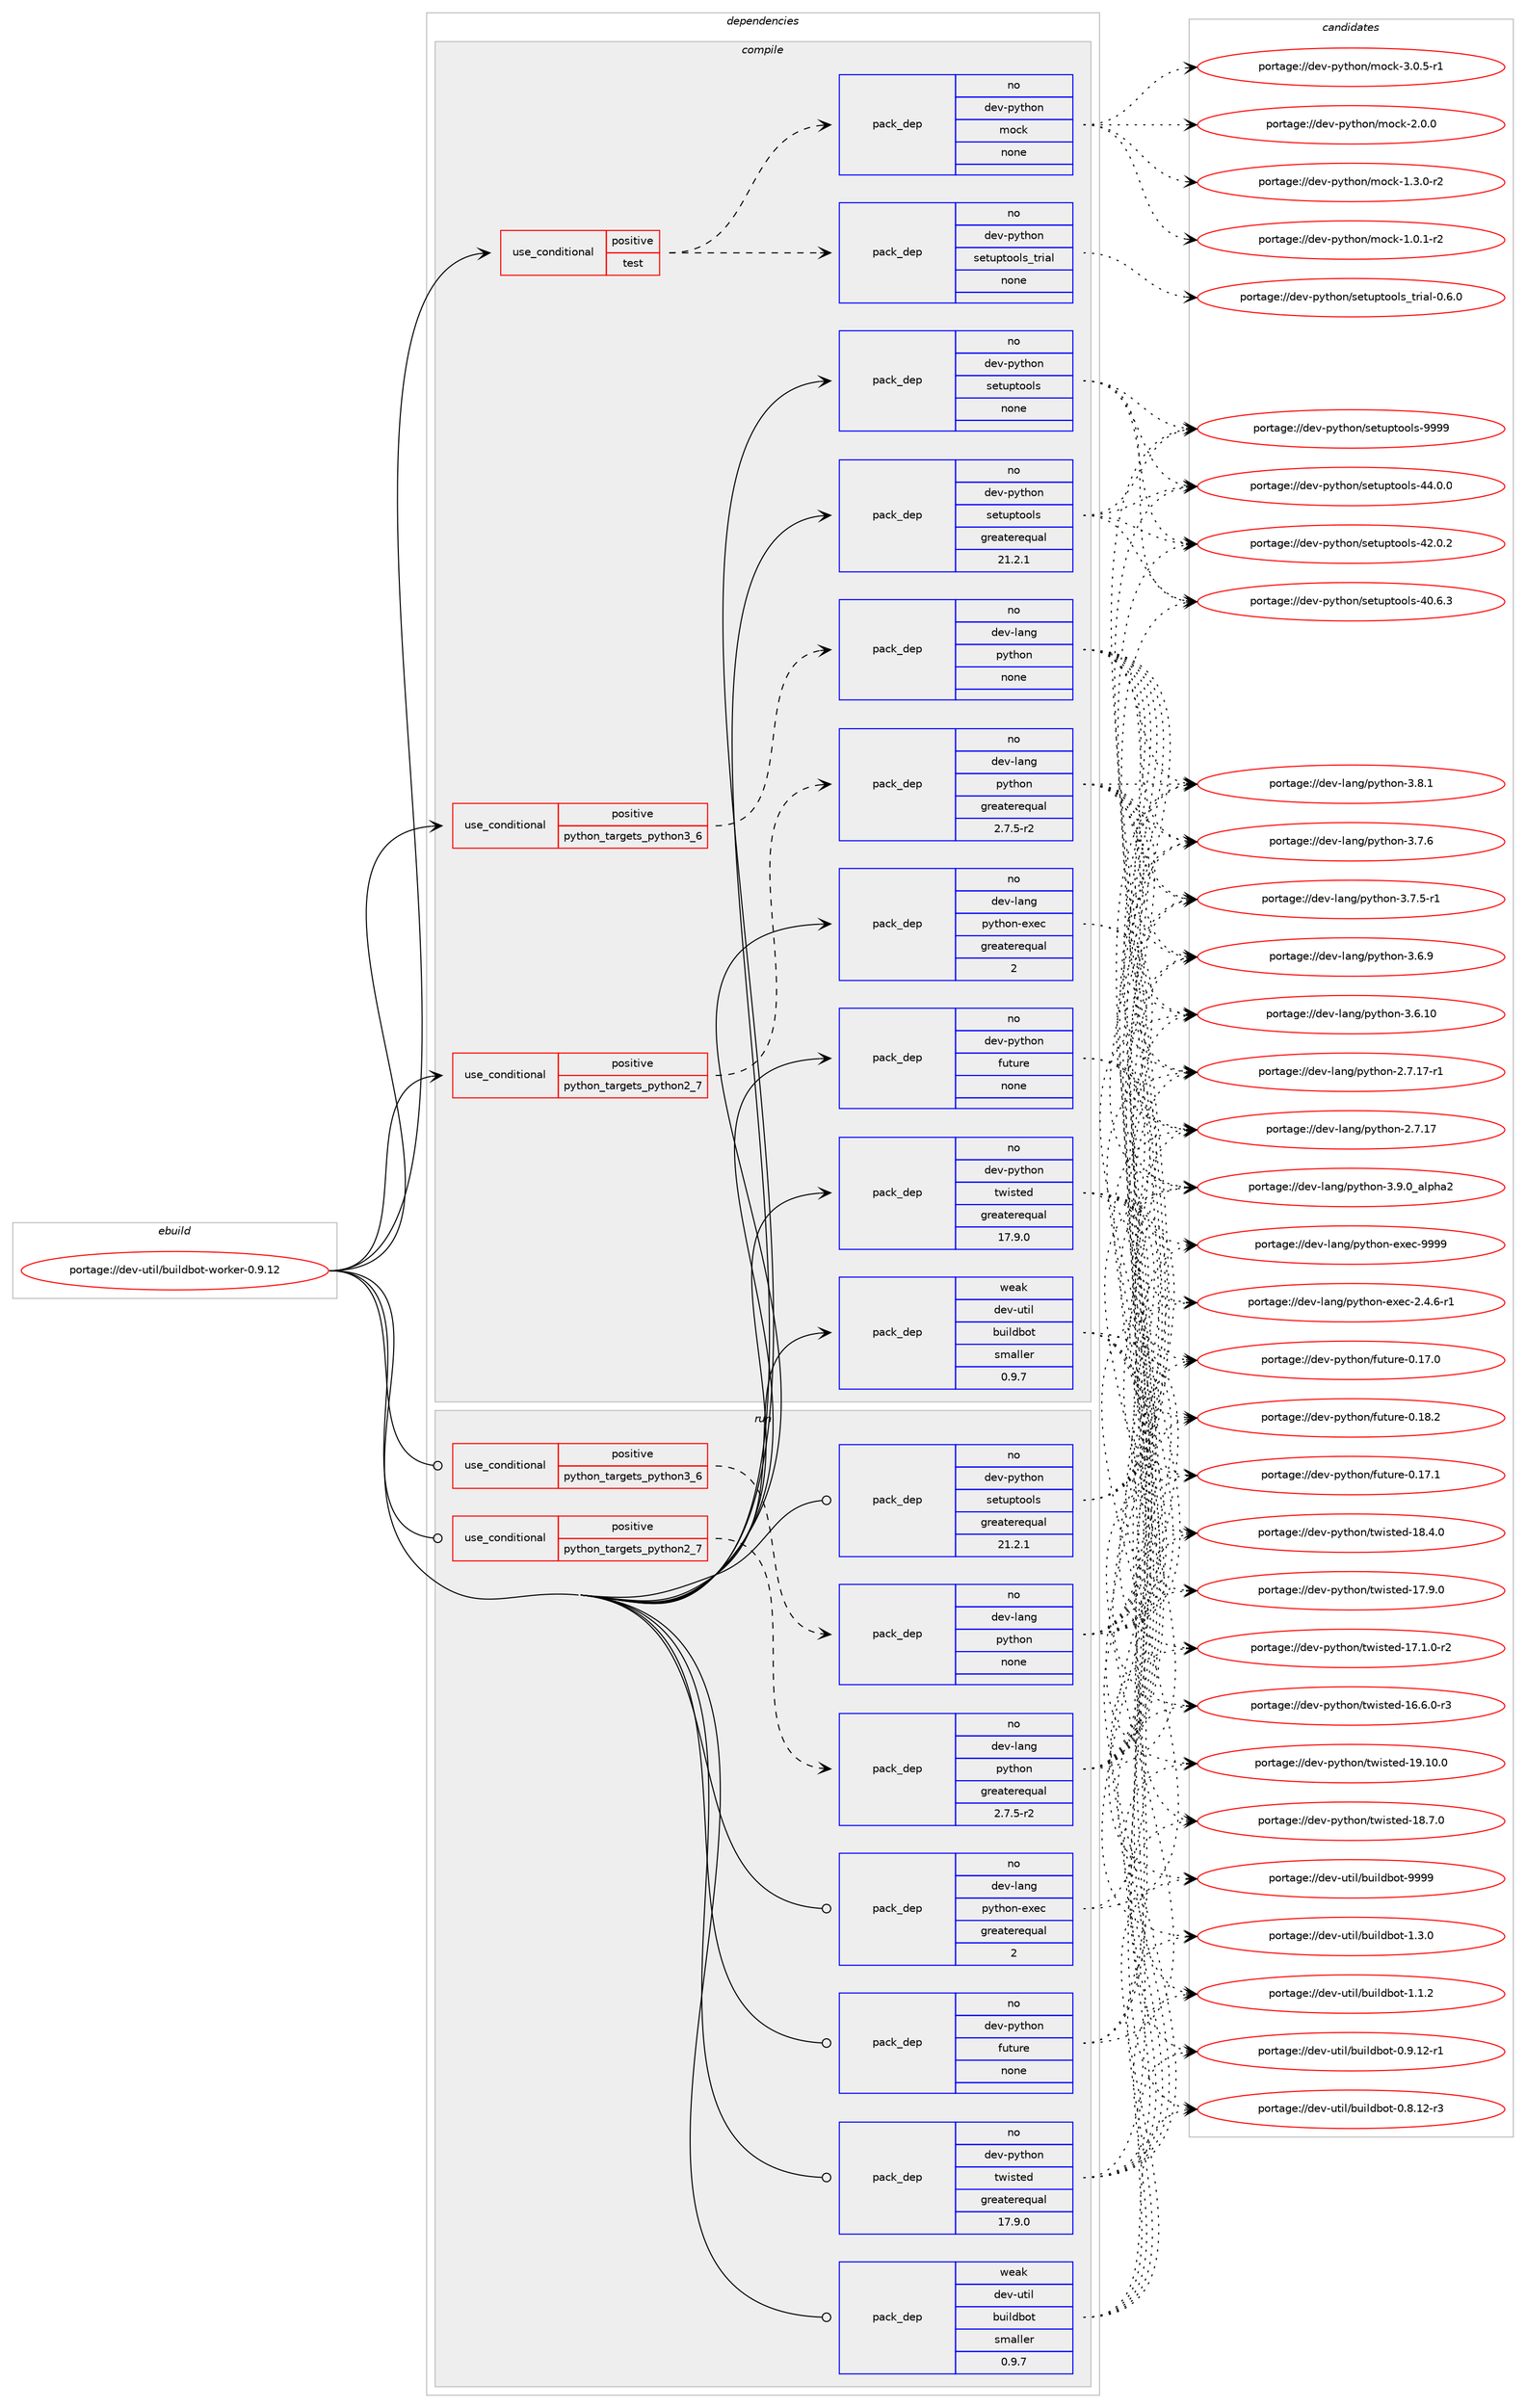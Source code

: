 digraph prolog {

# *************
# Graph options
# *************

newrank=true;
concentrate=true;
compound=true;
graph [rankdir=LR,fontname=Helvetica,fontsize=10,ranksep=1.5];#, ranksep=2.5, nodesep=0.2];
edge  [arrowhead=vee];
node  [fontname=Helvetica,fontsize=10];

# **********
# The ebuild
# **********

subgraph cluster_leftcol {
color=gray;
label=<<i>ebuild</i>>;
id [label="portage://dev-util/buildbot-worker-0.9.12", color=red, width=4, href="../dev-util/buildbot-worker-0.9.12.svg"];
}

# ****************
# The dependencies
# ****************

subgraph cluster_midcol {
color=gray;
label=<<i>dependencies</i>>;
subgraph cluster_compile {
fillcolor="#eeeeee";
style=filled;
label=<<i>compile</i>>;
subgraph cond63505 {
dependency305699 [label=<<TABLE BORDER="0" CELLBORDER="1" CELLSPACING="0" CELLPADDING="4"><TR><TD ROWSPAN="3" CELLPADDING="10">use_conditional</TD></TR><TR><TD>positive</TD></TR><TR><TD>python_targets_python2_7</TD></TR></TABLE>>, shape=none, color=red];
subgraph pack237520 {
dependency305700 [label=<<TABLE BORDER="0" CELLBORDER="1" CELLSPACING="0" CELLPADDING="4" WIDTH="220"><TR><TD ROWSPAN="6" CELLPADDING="30">pack_dep</TD></TR><TR><TD WIDTH="110">no</TD></TR><TR><TD>dev-lang</TD></TR><TR><TD>python</TD></TR><TR><TD>greaterequal</TD></TR><TR><TD>2.7.5-r2</TD></TR></TABLE>>, shape=none, color=blue];
}
dependency305699:e -> dependency305700:w [weight=20,style="dashed",arrowhead="vee"];
}
id:e -> dependency305699:w [weight=20,style="solid",arrowhead="vee"];
subgraph cond63506 {
dependency305701 [label=<<TABLE BORDER="0" CELLBORDER="1" CELLSPACING="0" CELLPADDING="4"><TR><TD ROWSPAN="3" CELLPADDING="10">use_conditional</TD></TR><TR><TD>positive</TD></TR><TR><TD>python_targets_python3_6</TD></TR></TABLE>>, shape=none, color=red];
subgraph pack237521 {
dependency305702 [label=<<TABLE BORDER="0" CELLBORDER="1" CELLSPACING="0" CELLPADDING="4" WIDTH="220"><TR><TD ROWSPAN="6" CELLPADDING="30">pack_dep</TD></TR><TR><TD WIDTH="110">no</TD></TR><TR><TD>dev-lang</TD></TR><TR><TD>python</TD></TR><TR><TD>none</TD></TR><TR><TD></TD></TR></TABLE>>, shape=none, color=blue];
}
dependency305701:e -> dependency305702:w [weight=20,style="dashed",arrowhead="vee"];
}
id:e -> dependency305701:w [weight=20,style="solid",arrowhead="vee"];
subgraph cond63507 {
dependency305703 [label=<<TABLE BORDER="0" CELLBORDER="1" CELLSPACING="0" CELLPADDING="4"><TR><TD ROWSPAN="3" CELLPADDING="10">use_conditional</TD></TR><TR><TD>positive</TD></TR><TR><TD>test</TD></TR></TABLE>>, shape=none, color=red];
subgraph pack237522 {
dependency305704 [label=<<TABLE BORDER="0" CELLBORDER="1" CELLSPACING="0" CELLPADDING="4" WIDTH="220"><TR><TD ROWSPAN="6" CELLPADDING="30">pack_dep</TD></TR><TR><TD WIDTH="110">no</TD></TR><TR><TD>dev-python</TD></TR><TR><TD>mock</TD></TR><TR><TD>none</TD></TR><TR><TD></TD></TR></TABLE>>, shape=none, color=blue];
}
dependency305703:e -> dependency305704:w [weight=20,style="dashed",arrowhead="vee"];
subgraph pack237523 {
dependency305705 [label=<<TABLE BORDER="0" CELLBORDER="1" CELLSPACING="0" CELLPADDING="4" WIDTH="220"><TR><TD ROWSPAN="6" CELLPADDING="30">pack_dep</TD></TR><TR><TD WIDTH="110">no</TD></TR><TR><TD>dev-python</TD></TR><TR><TD>setuptools_trial</TD></TR><TR><TD>none</TD></TR><TR><TD></TD></TR></TABLE>>, shape=none, color=blue];
}
dependency305703:e -> dependency305705:w [weight=20,style="dashed",arrowhead="vee"];
}
id:e -> dependency305703:w [weight=20,style="solid",arrowhead="vee"];
subgraph pack237524 {
dependency305706 [label=<<TABLE BORDER="0" CELLBORDER="1" CELLSPACING="0" CELLPADDING="4" WIDTH="220"><TR><TD ROWSPAN="6" CELLPADDING="30">pack_dep</TD></TR><TR><TD WIDTH="110">no</TD></TR><TR><TD>dev-lang</TD></TR><TR><TD>python-exec</TD></TR><TR><TD>greaterequal</TD></TR><TR><TD>2</TD></TR></TABLE>>, shape=none, color=blue];
}
id:e -> dependency305706:w [weight=20,style="solid",arrowhead="vee"];
subgraph pack237525 {
dependency305707 [label=<<TABLE BORDER="0" CELLBORDER="1" CELLSPACING="0" CELLPADDING="4" WIDTH="220"><TR><TD ROWSPAN="6" CELLPADDING="30">pack_dep</TD></TR><TR><TD WIDTH="110">no</TD></TR><TR><TD>dev-python</TD></TR><TR><TD>future</TD></TR><TR><TD>none</TD></TR><TR><TD></TD></TR></TABLE>>, shape=none, color=blue];
}
id:e -> dependency305707:w [weight=20,style="solid",arrowhead="vee"];
subgraph pack237526 {
dependency305708 [label=<<TABLE BORDER="0" CELLBORDER="1" CELLSPACING="0" CELLPADDING="4" WIDTH="220"><TR><TD ROWSPAN="6" CELLPADDING="30">pack_dep</TD></TR><TR><TD WIDTH="110">no</TD></TR><TR><TD>dev-python</TD></TR><TR><TD>setuptools</TD></TR><TR><TD>greaterequal</TD></TR><TR><TD>21.2.1</TD></TR></TABLE>>, shape=none, color=blue];
}
id:e -> dependency305708:w [weight=20,style="solid",arrowhead="vee"];
subgraph pack237527 {
dependency305709 [label=<<TABLE BORDER="0" CELLBORDER="1" CELLSPACING="0" CELLPADDING="4" WIDTH="220"><TR><TD ROWSPAN="6" CELLPADDING="30">pack_dep</TD></TR><TR><TD WIDTH="110">no</TD></TR><TR><TD>dev-python</TD></TR><TR><TD>setuptools</TD></TR><TR><TD>none</TD></TR><TR><TD></TD></TR></TABLE>>, shape=none, color=blue];
}
id:e -> dependency305709:w [weight=20,style="solid",arrowhead="vee"];
subgraph pack237528 {
dependency305710 [label=<<TABLE BORDER="0" CELLBORDER="1" CELLSPACING="0" CELLPADDING="4" WIDTH="220"><TR><TD ROWSPAN="6" CELLPADDING="30">pack_dep</TD></TR><TR><TD WIDTH="110">no</TD></TR><TR><TD>dev-python</TD></TR><TR><TD>twisted</TD></TR><TR><TD>greaterequal</TD></TR><TR><TD>17.9.0</TD></TR></TABLE>>, shape=none, color=blue];
}
id:e -> dependency305710:w [weight=20,style="solid",arrowhead="vee"];
subgraph pack237529 {
dependency305711 [label=<<TABLE BORDER="0" CELLBORDER="1" CELLSPACING="0" CELLPADDING="4" WIDTH="220"><TR><TD ROWSPAN="6" CELLPADDING="30">pack_dep</TD></TR><TR><TD WIDTH="110">weak</TD></TR><TR><TD>dev-util</TD></TR><TR><TD>buildbot</TD></TR><TR><TD>smaller</TD></TR><TR><TD>0.9.7</TD></TR></TABLE>>, shape=none, color=blue];
}
id:e -> dependency305711:w [weight=20,style="solid",arrowhead="vee"];
}
subgraph cluster_compileandrun {
fillcolor="#eeeeee";
style=filled;
label=<<i>compile and run</i>>;
}
subgraph cluster_run {
fillcolor="#eeeeee";
style=filled;
label=<<i>run</i>>;
subgraph cond63508 {
dependency305712 [label=<<TABLE BORDER="0" CELLBORDER="1" CELLSPACING="0" CELLPADDING="4"><TR><TD ROWSPAN="3" CELLPADDING="10">use_conditional</TD></TR><TR><TD>positive</TD></TR><TR><TD>python_targets_python2_7</TD></TR></TABLE>>, shape=none, color=red];
subgraph pack237530 {
dependency305713 [label=<<TABLE BORDER="0" CELLBORDER="1" CELLSPACING="0" CELLPADDING="4" WIDTH="220"><TR><TD ROWSPAN="6" CELLPADDING="30">pack_dep</TD></TR><TR><TD WIDTH="110">no</TD></TR><TR><TD>dev-lang</TD></TR><TR><TD>python</TD></TR><TR><TD>greaterequal</TD></TR><TR><TD>2.7.5-r2</TD></TR></TABLE>>, shape=none, color=blue];
}
dependency305712:e -> dependency305713:w [weight=20,style="dashed",arrowhead="vee"];
}
id:e -> dependency305712:w [weight=20,style="solid",arrowhead="odot"];
subgraph cond63509 {
dependency305714 [label=<<TABLE BORDER="0" CELLBORDER="1" CELLSPACING="0" CELLPADDING="4"><TR><TD ROWSPAN="3" CELLPADDING="10">use_conditional</TD></TR><TR><TD>positive</TD></TR><TR><TD>python_targets_python3_6</TD></TR></TABLE>>, shape=none, color=red];
subgraph pack237531 {
dependency305715 [label=<<TABLE BORDER="0" CELLBORDER="1" CELLSPACING="0" CELLPADDING="4" WIDTH="220"><TR><TD ROWSPAN="6" CELLPADDING="30">pack_dep</TD></TR><TR><TD WIDTH="110">no</TD></TR><TR><TD>dev-lang</TD></TR><TR><TD>python</TD></TR><TR><TD>none</TD></TR><TR><TD></TD></TR></TABLE>>, shape=none, color=blue];
}
dependency305714:e -> dependency305715:w [weight=20,style="dashed",arrowhead="vee"];
}
id:e -> dependency305714:w [weight=20,style="solid",arrowhead="odot"];
subgraph pack237532 {
dependency305716 [label=<<TABLE BORDER="0" CELLBORDER="1" CELLSPACING="0" CELLPADDING="4" WIDTH="220"><TR><TD ROWSPAN="6" CELLPADDING="30">pack_dep</TD></TR><TR><TD WIDTH="110">no</TD></TR><TR><TD>dev-lang</TD></TR><TR><TD>python-exec</TD></TR><TR><TD>greaterequal</TD></TR><TR><TD>2</TD></TR></TABLE>>, shape=none, color=blue];
}
id:e -> dependency305716:w [weight=20,style="solid",arrowhead="odot"];
subgraph pack237533 {
dependency305717 [label=<<TABLE BORDER="0" CELLBORDER="1" CELLSPACING="0" CELLPADDING="4" WIDTH="220"><TR><TD ROWSPAN="6" CELLPADDING="30">pack_dep</TD></TR><TR><TD WIDTH="110">no</TD></TR><TR><TD>dev-python</TD></TR><TR><TD>future</TD></TR><TR><TD>none</TD></TR><TR><TD></TD></TR></TABLE>>, shape=none, color=blue];
}
id:e -> dependency305717:w [weight=20,style="solid",arrowhead="odot"];
subgraph pack237534 {
dependency305718 [label=<<TABLE BORDER="0" CELLBORDER="1" CELLSPACING="0" CELLPADDING="4" WIDTH="220"><TR><TD ROWSPAN="6" CELLPADDING="30">pack_dep</TD></TR><TR><TD WIDTH="110">no</TD></TR><TR><TD>dev-python</TD></TR><TR><TD>setuptools</TD></TR><TR><TD>greaterequal</TD></TR><TR><TD>21.2.1</TD></TR></TABLE>>, shape=none, color=blue];
}
id:e -> dependency305718:w [weight=20,style="solid",arrowhead="odot"];
subgraph pack237535 {
dependency305719 [label=<<TABLE BORDER="0" CELLBORDER="1" CELLSPACING="0" CELLPADDING="4" WIDTH="220"><TR><TD ROWSPAN="6" CELLPADDING="30">pack_dep</TD></TR><TR><TD WIDTH="110">no</TD></TR><TR><TD>dev-python</TD></TR><TR><TD>twisted</TD></TR><TR><TD>greaterequal</TD></TR><TR><TD>17.9.0</TD></TR></TABLE>>, shape=none, color=blue];
}
id:e -> dependency305719:w [weight=20,style="solid",arrowhead="odot"];
subgraph pack237536 {
dependency305720 [label=<<TABLE BORDER="0" CELLBORDER="1" CELLSPACING="0" CELLPADDING="4" WIDTH="220"><TR><TD ROWSPAN="6" CELLPADDING="30">pack_dep</TD></TR><TR><TD WIDTH="110">weak</TD></TR><TR><TD>dev-util</TD></TR><TR><TD>buildbot</TD></TR><TR><TD>smaller</TD></TR><TR><TD>0.9.7</TD></TR></TABLE>>, shape=none, color=blue];
}
id:e -> dependency305720:w [weight=20,style="solid",arrowhead="odot"];
}
}

# **************
# The candidates
# **************

subgraph cluster_choices {
rank=same;
color=gray;
label=<<i>candidates</i>>;

subgraph choice237520 {
color=black;
nodesep=1;
choice10010111845108971101034711212111610411111045514657464895971081121049750 [label="portage://dev-lang/python-3.9.0_alpha2", color=red, width=4,href="../dev-lang/python-3.9.0_alpha2.svg"];
choice100101118451089711010347112121116104111110455146564649 [label="portage://dev-lang/python-3.8.1", color=red, width=4,href="../dev-lang/python-3.8.1.svg"];
choice100101118451089711010347112121116104111110455146554654 [label="portage://dev-lang/python-3.7.6", color=red, width=4,href="../dev-lang/python-3.7.6.svg"];
choice1001011184510897110103471121211161041111104551465546534511449 [label="portage://dev-lang/python-3.7.5-r1", color=red, width=4,href="../dev-lang/python-3.7.5-r1.svg"];
choice100101118451089711010347112121116104111110455146544657 [label="portage://dev-lang/python-3.6.9", color=red, width=4,href="../dev-lang/python-3.6.9.svg"];
choice10010111845108971101034711212111610411111045514654464948 [label="portage://dev-lang/python-3.6.10", color=red, width=4,href="../dev-lang/python-3.6.10.svg"];
choice100101118451089711010347112121116104111110455046554649554511449 [label="portage://dev-lang/python-2.7.17-r1", color=red, width=4,href="../dev-lang/python-2.7.17-r1.svg"];
choice10010111845108971101034711212111610411111045504655464955 [label="portage://dev-lang/python-2.7.17", color=red, width=4,href="../dev-lang/python-2.7.17.svg"];
dependency305700:e -> choice10010111845108971101034711212111610411111045514657464895971081121049750:w [style=dotted,weight="100"];
dependency305700:e -> choice100101118451089711010347112121116104111110455146564649:w [style=dotted,weight="100"];
dependency305700:e -> choice100101118451089711010347112121116104111110455146554654:w [style=dotted,weight="100"];
dependency305700:e -> choice1001011184510897110103471121211161041111104551465546534511449:w [style=dotted,weight="100"];
dependency305700:e -> choice100101118451089711010347112121116104111110455146544657:w [style=dotted,weight="100"];
dependency305700:e -> choice10010111845108971101034711212111610411111045514654464948:w [style=dotted,weight="100"];
dependency305700:e -> choice100101118451089711010347112121116104111110455046554649554511449:w [style=dotted,weight="100"];
dependency305700:e -> choice10010111845108971101034711212111610411111045504655464955:w [style=dotted,weight="100"];
}
subgraph choice237521 {
color=black;
nodesep=1;
choice10010111845108971101034711212111610411111045514657464895971081121049750 [label="portage://dev-lang/python-3.9.0_alpha2", color=red, width=4,href="../dev-lang/python-3.9.0_alpha2.svg"];
choice100101118451089711010347112121116104111110455146564649 [label="portage://dev-lang/python-3.8.1", color=red, width=4,href="../dev-lang/python-3.8.1.svg"];
choice100101118451089711010347112121116104111110455146554654 [label="portage://dev-lang/python-3.7.6", color=red, width=4,href="../dev-lang/python-3.7.6.svg"];
choice1001011184510897110103471121211161041111104551465546534511449 [label="portage://dev-lang/python-3.7.5-r1", color=red, width=4,href="../dev-lang/python-3.7.5-r1.svg"];
choice100101118451089711010347112121116104111110455146544657 [label="portage://dev-lang/python-3.6.9", color=red, width=4,href="../dev-lang/python-3.6.9.svg"];
choice10010111845108971101034711212111610411111045514654464948 [label="portage://dev-lang/python-3.6.10", color=red, width=4,href="../dev-lang/python-3.6.10.svg"];
choice100101118451089711010347112121116104111110455046554649554511449 [label="portage://dev-lang/python-2.7.17-r1", color=red, width=4,href="../dev-lang/python-2.7.17-r1.svg"];
choice10010111845108971101034711212111610411111045504655464955 [label="portage://dev-lang/python-2.7.17", color=red, width=4,href="../dev-lang/python-2.7.17.svg"];
dependency305702:e -> choice10010111845108971101034711212111610411111045514657464895971081121049750:w [style=dotted,weight="100"];
dependency305702:e -> choice100101118451089711010347112121116104111110455146564649:w [style=dotted,weight="100"];
dependency305702:e -> choice100101118451089711010347112121116104111110455146554654:w [style=dotted,weight="100"];
dependency305702:e -> choice1001011184510897110103471121211161041111104551465546534511449:w [style=dotted,weight="100"];
dependency305702:e -> choice100101118451089711010347112121116104111110455146544657:w [style=dotted,weight="100"];
dependency305702:e -> choice10010111845108971101034711212111610411111045514654464948:w [style=dotted,weight="100"];
dependency305702:e -> choice100101118451089711010347112121116104111110455046554649554511449:w [style=dotted,weight="100"];
dependency305702:e -> choice10010111845108971101034711212111610411111045504655464955:w [style=dotted,weight="100"];
}
subgraph choice237522 {
color=black;
nodesep=1;
choice1001011184511212111610411111047109111991074551464846534511449 [label="portage://dev-python/mock-3.0.5-r1", color=red, width=4,href="../dev-python/mock-3.0.5-r1.svg"];
choice100101118451121211161041111104710911199107455046484648 [label="portage://dev-python/mock-2.0.0", color=red, width=4,href="../dev-python/mock-2.0.0.svg"];
choice1001011184511212111610411111047109111991074549465146484511450 [label="portage://dev-python/mock-1.3.0-r2", color=red, width=4,href="../dev-python/mock-1.3.0-r2.svg"];
choice1001011184511212111610411111047109111991074549464846494511450 [label="portage://dev-python/mock-1.0.1-r2", color=red, width=4,href="../dev-python/mock-1.0.1-r2.svg"];
dependency305704:e -> choice1001011184511212111610411111047109111991074551464846534511449:w [style=dotted,weight="100"];
dependency305704:e -> choice100101118451121211161041111104710911199107455046484648:w [style=dotted,weight="100"];
dependency305704:e -> choice1001011184511212111610411111047109111991074549465146484511450:w [style=dotted,weight="100"];
dependency305704:e -> choice1001011184511212111610411111047109111991074549464846494511450:w [style=dotted,weight="100"];
}
subgraph choice237523 {
color=black;
nodesep=1;
choice10010111845112121116104111110471151011161171121161111111081159511611410597108454846544648 [label="portage://dev-python/setuptools_trial-0.6.0", color=red, width=4,href="../dev-python/setuptools_trial-0.6.0.svg"];
dependency305705:e -> choice10010111845112121116104111110471151011161171121161111111081159511611410597108454846544648:w [style=dotted,weight="100"];
}
subgraph choice237524 {
color=black;
nodesep=1;
choice10010111845108971101034711212111610411111045101120101994557575757 [label="portage://dev-lang/python-exec-9999", color=red, width=4,href="../dev-lang/python-exec-9999.svg"];
choice10010111845108971101034711212111610411111045101120101994550465246544511449 [label="portage://dev-lang/python-exec-2.4.6-r1", color=red, width=4,href="../dev-lang/python-exec-2.4.6-r1.svg"];
dependency305706:e -> choice10010111845108971101034711212111610411111045101120101994557575757:w [style=dotted,weight="100"];
dependency305706:e -> choice10010111845108971101034711212111610411111045101120101994550465246544511449:w [style=dotted,weight="100"];
}
subgraph choice237525 {
color=black;
nodesep=1;
choice100101118451121211161041111104710211711611711410145484649564650 [label="portage://dev-python/future-0.18.2", color=red, width=4,href="../dev-python/future-0.18.2.svg"];
choice100101118451121211161041111104710211711611711410145484649554649 [label="portage://dev-python/future-0.17.1", color=red, width=4,href="../dev-python/future-0.17.1.svg"];
choice100101118451121211161041111104710211711611711410145484649554648 [label="portage://dev-python/future-0.17.0", color=red, width=4,href="../dev-python/future-0.17.0.svg"];
dependency305707:e -> choice100101118451121211161041111104710211711611711410145484649564650:w [style=dotted,weight="100"];
dependency305707:e -> choice100101118451121211161041111104710211711611711410145484649554649:w [style=dotted,weight="100"];
dependency305707:e -> choice100101118451121211161041111104710211711611711410145484649554648:w [style=dotted,weight="100"];
}
subgraph choice237526 {
color=black;
nodesep=1;
choice10010111845112121116104111110471151011161171121161111111081154557575757 [label="portage://dev-python/setuptools-9999", color=red, width=4,href="../dev-python/setuptools-9999.svg"];
choice100101118451121211161041111104711510111611711211611111110811545525246484648 [label="portage://dev-python/setuptools-44.0.0", color=red, width=4,href="../dev-python/setuptools-44.0.0.svg"];
choice100101118451121211161041111104711510111611711211611111110811545525046484650 [label="portage://dev-python/setuptools-42.0.2", color=red, width=4,href="../dev-python/setuptools-42.0.2.svg"];
choice100101118451121211161041111104711510111611711211611111110811545524846544651 [label="portage://dev-python/setuptools-40.6.3", color=red, width=4,href="../dev-python/setuptools-40.6.3.svg"];
dependency305708:e -> choice10010111845112121116104111110471151011161171121161111111081154557575757:w [style=dotted,weight="100"];
dependency305708:e -> choice100101118451121211161041111104711510111611711211611111110811545525246484648:w [style=dotted,weight="100"];
dependency305708:e -> choice100101118451121211161041111104711510111611711211611111110811545525046484650:w [style=dotted,weight="100"];
dependency305708:e -> choice100101118451121211161041111104711510111611711211611111110811545524846544651:w [style=dotted,weight="100"];
}
subgraph choice237527 {
color=black;
nodesep=1;
choice10010111845112121116104111110471151011161171121161111111081154557575757 [label="portage://dev-python/setuptools-9999", color=red, width=4,href="../dev-python/setuptools-9999.svg"];
choice100101118451121211161041111104711510111611711211611111110811545525246484648 [label="portage://dev-python/setuptools-44.0.0", color=red, width=4,href="../dev-python/setuptools-44.0.0.svg"];
choice100101118451121211161041111104711510111611711211611111110811545525046484650 [label="portage://dev-python/setuptools-42.0.2", color=red, width=4,href="../dev-python/setuptools-42.0.2.svg"];
choice100101118451121211161041111104711510111611711211611111110811545524846544651 [label="portage://dev-python/setuptools-40.6.3", color=red, width=4,href="../dev-python/setuptools-40.6.3.svg"];
dependency305709:e -> choice10010111845112121116104111110471151011161171121161111111081154557575757:w [style=dotted,weight="100"];
dependency305709:e -> choice100101118451121211161041111104711510111611711211611111110811545525246484648:w [style=dotted,weight="100"];
dependency305709:e -> choice100101118451121211161041111104711510111611711211611111110811545525046484650:w [style=dotted,weight="100"];
dependency305709:e -> choice100101118451121211161041111104711510111611711211611111110811545524846544651:w [style=dotted,weight="100"];
}
subgraph choice237528 {
color=black;
nodesep=1;
choice10010111845112121116104111110471161191051151161011004549574649484648 [label="portage://dev-python/twisted-19.10.0", color=red, width=4,href="../dev-python/twisted-19.10.0.svg"];
choice100101118451121211161041111104711611910511511610110045495646554648 [label="portage://dev-python/twisted-18.7.0", color=red, width=4,href="../dev-python/twisted-18.7.0.svg"];
choice100101118451121211161041111104711611910511511610110045495646524648 [label="portage://dev-python/twisted-18.4.0", color=red, width=4,href="../dev-python/twisted-18.4.0.svg"];
choice100101118451121211161041111104711611910511511610110045495546574648 [label="portage://dev-python/twisted-17.9.0", color=red, width=4,href="../dev-python/twisted-17.9.0.svg"];
choice1001011184511212111610411111047116119105115116101100454955464946484511450 [label="portage://dev-python/twisted-17.1.0-r2", color=red, width=4,href="../dev-python/twisted-17.1.0-r2.svg"];
choice1001011184511212111610411111047116119105115116101100454954465446484511451 [label="portage://dev-python/twisted-16.6.0-r3", color=red, width=4,href="../dev-python/twisted-16.6.0-r3.svg"];
dependency305710:e -> choice10010111845112121116104111110471161191051151161011004549574649484648:w [style=dotted,weight="100"];
dependency305710:e -> choice100101118451121211161041111104711611910511511610110045495646554648:w [style=dotted,weight="100"];
dependency305710:e -> choice100101118451121211161041111104711611910511511610110045495646524648:w [style=dotted,weight="100"];
dependency305710:e -> choice100101118451121211161041111104711611910511511610110045495546574648:w [style=dotted,weight="100"];
dependency305710:e -> choice1001011184511212111610411111047116119105115116101100454955464946484511450:w [style=dotted,weight="100"];
dependency305710:e -> choice1001011184511212111610411111047116119105115116101100454954465446484511451:w [style=dotted,weight="100"];
}
subgraph choice237529 {
color=black;
nodesep=1;
choice100101118451171161051084798117105108100981111164557575757 [label="portage://dev-util/buildbot-9999", color=red, width=4,href="../dev-util/buildbot-9999.svg"];
choice10010111845117116105108479811710510810098111116454946514648 [label="portage://dev-util/buildbot-1.3.0", color=red, width=4,href="../dev-util/buildbot-1.3.0.svg"];
choice10010111845117116105108479811710510810098111116454946494650 [label="portage://dev-util/buildbot-1.1.2", color=red, width=4,href="../dev-util/buildbot-1.1.2.svg"];
choice10010111845117116105108479811710510810098111116454846574649504511449 [label="portage://dev-util/buildbot-0.9.12-r1", color=red, width=4,href="../dev-util/buildbot-0.9.12-r1.svg"];
choice10010111845117116105108479811710510810098111116454846564649504511451 [label="portage://dev-util/buildbot-0.8.12-r3", color=red, width=4,href="../dev-util/buildbot-0.8.12-r3.svg"];
dependency305711:e -> choice100101118451171161051084798117105108100981111164557575757:w [style=dotted,weight="100"];
dependency305711:e -> choice10010111845117116105108479811710510810098111116454946514648:w [style=dotted,weight="100"];
dependency305711:e -> choice10010111845117116105108479811710510810098111116454946494650:w [style=dotted,weight="100"];
dependency305711:e -> choice10010111845117116105108479811710510810098111116454846574649504511449:w [style=dotted,weight="100"];
dependency305711:e -> choice10010111845117116105108479811710510810098111116454846564649504511451:w [style=dotted,weight="100"];
}
subgraph choice237530 {
color=black;
nodesep=1;
choice10010111845108971101034711212111610411111045514657464895971081121049750 [label="portage://dev-lang/python-3.9.0_alpha2", color=red, width=4,href="../dev-lang/python-3.9.0_alpha2.svg"];
choice100101118451089711010347112121116104111110455146564649 [label="portage://dev-lang/python-3.8.1", color=red, width=4,href="../dev-lang/python-3.8.1.svg"];
choice100101118451089711010347112121116104111110455146554654 [label="portage://dev-lang/python-3.7.6", color=red, width=4,href="../dev-lang/python-3.7.6.svg"];
choice1001011184510897110103471121211161041111104551465546534511449 [label="portage://dev-lang/python-3.7.5-r1", color=red, width=4,href="../dev-lang/python-3.7.5-r1.svg"];
choice100101118451089711010347112121116104111110455146544657 [label="portage://dev-lang/python-3.6.9", color=red, width=4,href="../dev-lang/python-3.6.9.svg"];
choice10010111845108971101034711212111610411111045514654464948 [label="portage://dev-lang/python-3.6.10", color=red, width=4,href="../dev-lang/python-3.6.10.svg"];
choice100101118451089711010347112121116104111110455046554649554511449 [label="portage://dev-lang/python-2.7.17-r1", color=red, width=4,href="../dev-lang/python-2.7.17-r1.svg"];
choice10010111845108971101034711212111610411111045504655464955 [label="portage://dev-lang/python-2.7.17", color=red, width=4,href="../dev-lang/python-2.7.17.svg"];
dependency305713:e -> choice10010111845108971101034711212111610411111045514657464895971081121049750:w [style=dotted,weight="100"];
dependency305713:e -> choice100101118451089711010347112121116104111110455146564649:w [style=dotted,weight="100"];
dependency305713:e -> choice100101118451089711010347112121116104111110455146554654:w [style=dotted,weight="100"];
dependency305713:e -> choice1001011184510897110103471121211161041111104551465546534511449:w [style=dotted,weight="100"];
dependency305713:e -> choice100101118451089711010347112121116104111110455146544657:w [style=dotted,weight="100"];
dependency305713:e -> choice10010111845108971101034711212111610411111045514654464948:w [style=dotted,weight="100"];
dependency305713:e -> choice100101118451089711010347112121116104111110455046554649554511449:w [style=dotted,weight="100"];
dependency305713:e -> choice10010111845108971101034711212111610411111045504655464955:w [style=dotted,weight="100"];
}
subgraph choice237531 {
color=black;
nodesep=1;
choice10010111845108971101034711212111610411111045514657464895971081121049750 [label="portage://dev-lang/python-3.9.0_alpha2", color=red, width=4,href="../dev-lang/python-3.9.0_alpha2.svg"];
choice100101118451089711010347112121116104111110455146564649 [label="portage://dev-lang/python-3.8.1", color=red, width=4,href="../dev-lang/python-3.8.1.svg"];
choice100101118451089711010347112121116104111110455146554654 [label="portage://dev-lang/python-3.7.6", color=red, width=4,href="../dev-lang/python-3.7.6.svg"];
choice1001011184510897110103471121211161041111104551465546534511449 [label="portage://dev-lang/python-3.7.5-r1", color=red, width=4,href="../dev-lang/python-3.7.5-r1.svg"];
choice100101118451089711010347112121116104111110455146544657 [label="portage://dev-lang/python-3.6.9", color=red, width=4,href="../dev-lang/python-3.6.9.svg"];
choice10010111845108971101034711212111610411111045514654464948 [label="portage://dev-lang/python-3.6.10", color=red, width=4,href="../dev-lang/python-3.6.10.svg"];
choice100101118451089711010347112121116104111110455046554649554511449 [label="portage://dev-lang/python-2.7.17-r1", color=red, width=4,href="../dev-lang/python-2.7.17-r1.svg"];
choice10010111845108971101034711212111610411111045504655464955 [label="portage://dev-lang/python-2.7.17", color=red, width=4,href="../dev-lang/python-2.7.17.svg"];
dependency305715:e -> choice10010111845108971101034711212111610411111045514657464895971081121049750:w [style=dotted,weight="100"];
dependency305715:e -> choice100101118451089711010347112121116104111110455146564649:w [style=dotted,weight="100"];
dependency305715:e -> choice100101118451089711010347112121116104111110455146554654:w [style=dotted,weight="100"];
dependency305715:e -> choice1001011184510897110103471121211161041111104551465546534511449:w [style=dotted,weight="100"];
dependency305715:e -> choice100101118451089711010347112121116104111110455146544657:w [style=dotted,weight="100"];
dependency305715:e -> choice10010111845108971101034711212111610411111045514654464948:w [style=dotted,weight="100"];
dependency305715:e -> choice100101118451089711010347112121116104111110455046554649554511449:w [style=dotted,weight="100"];
dependency305715:e -> choice10010111845108971101034711212111610411111045504655464955:w [style=dotted,weight="100"];
}
subgraph choice237532 {
color=black;
nodesep=1;
choice10010111845108971101034711212111610411111045101120101994557575757 [label="portage://dev-lang/python-exec-9999", color=red, width=4,href="../dev-lang/python-exec-9999.svg"];
choice10010111845108971101034711212111610411111045101120101994550465246544511449 [label="portage://dev-lang/python-exec-2.4.6-r1", color=red, width=4,href="../dev-lang/python-exec-2.4.6-r1.svg"];
dependency305716:e -> choice10010111845108971101034711212111610411111045101120101994557575757:w [style=dotted,weight="100"];
dependency305716:e -> choice10010111845108971101034711212111610411111045101120101994550465246544511449:w [style=dotted,weight="100"];
}
subgraph choice237533 {
color=black;
nodesep=1;
choice100101118451121211161041111104710211711611711410145484649564650 [label="portage://dev-python/future-0.18.2", color=red, width=4,href="../dev-python/future-0.18.2.svg"];
choice100101118451121211161041111104710211711611711410145484649554649 [label="portage://dev-python/future-0.17.1", color=red, width=4,href="../dev-python/future-0.17.1.svg"];
choice100101118451121211161041111104710211711611711410145484649554648 [label="portage://dev-python/future-0.17.0", color=red, width=4,href="../dev-python/future-0.17.0.svg"];
dependency305717:e -> choice100101118451121211161041111104710211711611711410145484649564650:w [style=dotted,weight="100"];
dependency305717:e -> choice100101118451121211161041111104710211711611711410145484649554649:w [style=dotted,weight="100"];
dependency305717:e -> choice100101118451121211161041111104710211711611711410145484649554648:w [style=dotted,weight="100"];
}
subgraph choice237534 {
color=black;
nodesep=1;
choice10010111845112121116104111110471151011161171121161111111081154557575757 [label="portage://dev-python/setuptools-9999", color=red, width=4,href="../dev-python/setuptools-9999.svg"];
choice100101118451121211161041111104711510111611711211611111110811545525246484648 [label="portage://dev-python/setuptools-44.0.0", color=red, width=4,href="../dev-python/setuptools-44.0.0.svg"];
choice100101118451121211161041111104711510111611711211611111110811545525046484650 [label="portage://dev-python/setuptools-42.0.2", color=red, width=4,href="../dev-python/setuptools-42.0.2.svg"];
choice100101118451121211161041111104711510111611711211611111110811545524846544651 [label="portage://dev-python/setuptools-40.6.3", color=red, width=4,href="../dev-python/setuptools-40.6.3.svg"];
dependency305718:e -> choice10010111845112121116104111110471151011161171121161111111081154557575757:w [style=dotted,weight="100"];
dependency305718:e -> choice100101118451121211161041111104711510111611711211611111110811545525246484648:w [style=dotted,weight="100"];
dependency305718:e -> choice100101118451121211161041111104711510111611711211611111110811545525046484650:w [style=dotted,weight="100"];
dependency305718:e -> choice100101118451121211161041111104711510111611711211611111110811545524846544651:w [style=dotted,weight="100"];
}
subgraph choice237535 {
color=black;
nodesep=1;
choice10010111845112121116104111110471161191051151161011004549574649484648 [label="portage://dev-python/twisted-19.10.0", color=red, width=4,href="../dev-python/twisted-19.10.0.svg"];
choice100101118451121211161041111104711611910511511610110045495646554648 [label="portage://dev-python/twisted-18.7.0", color=red, width=4,href="../dev-python/twisted-18.7.0.svg"];
choice100101118451121211161041111104711611910511511610110045495646524648 [label="portage://dev-python/twisted-18.4.0", color=red, width=4,href="../dev-python/twisted-18.4.0.svg"];
choice100101118451121211161041111104711611910511511610110045495546574648 [label="portage://dev-python/twisted-17.9.0", color=red, width=4,href="../dev-python/twisted-17.9.0.svg"];
choice1001011184511212111610411111047116119105115116101100454955464946484511450 [label="portage://dev-python/twisted-17.1.0-r2", color=red, width=4,href="../dev-python/twisted-17.1.0-r2.svg"];
choice1001011184511212111610411111047116119105115116101100454954465446484511451 [label="portage://dev-python/twisted-16.6.0-r3", color=red, width=4,href="../dev-python/twisted-16.6.0-r3.svg"];
dependency305719:e -> choice10010111845112121116104111110471161191051151161011004549574649484648:w [style=dotted,weight="100"];
dependency305719:e -> choice100101118451121211161041111104711611910511511610110045495646554648:w [style=dotted,weight="100"];
dependency305719:e -> choice100101118451121211161041111104711611910511511610110045495646524648:w [style=dotted,weight="100"];
dependency305719:e -> choice100101118451121211161041111104711611910511511610110045495546574648:w [style=dotted,weight="100"];
dependency305719:e -> choice1001011184511212111610411111047116119105115116101100454955464946484511450:w [style=dotted,weight="100"];
dependency305719:e -> choice1001011184511212111610411111047116119105115116101100454954465446484511451:w [style=dotted,weight="100"];
}
subgraph choice237536 {
color=black;
nodesep=1;
choice100101118451171161051084798117105108100981111164557575757 [label="portage://dev-util/buildbot-9999", color=red, width=4,href="../dev-util/buildbot-9999.svg"];
choice10010111845117116105108479811710510810098111116454946514648 [label="portage://dev-util/buildbot-1.3.0", color=red, width=4,href="../dev-util/buildbot-1.3.0.svg"];
choice10010111845117116105108479811710510810098111116454946494650 [label="portage://dev-util/buildbot-1.1.2", color=red, width=4,href="../dev-util/buildbot-1.1.2.svg"];
choice10010111845117116105108479811710510810098111116454846574649504511449 [label="portage://dev-util/buildbot-0.9.12-r1", color=red, width=4,href="../dev-util/buildbot-0.9.12-r1.svg"];
choice10010111845117116105108479811710510810098111116454846564649504511451 [label="portage://dev-util/buildbot-0.8.12-r3", color=red, width=4,href="../dev-util/buildbot-0.8.12-r3.svg"];
dependency305720:e -> choice100101118451171161051084798117105108100981111164557575757:w [style=dotted,weight="100"];
dependency305720:e -> choice10010111845117116105108479811710510810098111116454946514648:w [style=dotted,weight="100"];
dependency305720:e -> choice10010111845117116105108479811710510810098111116454946494650:w [style=dotted,weight="100"];
dependency305720:e -> choice10010111845117116105108479811710510810098111116454846574649504511449:w [style=dotted,weight="100"];
dependency305720:e -> choice10010111845117116105108479811710510810098111116454846564649504511451:w [style=dotted,weight="100"];
}
}

}
